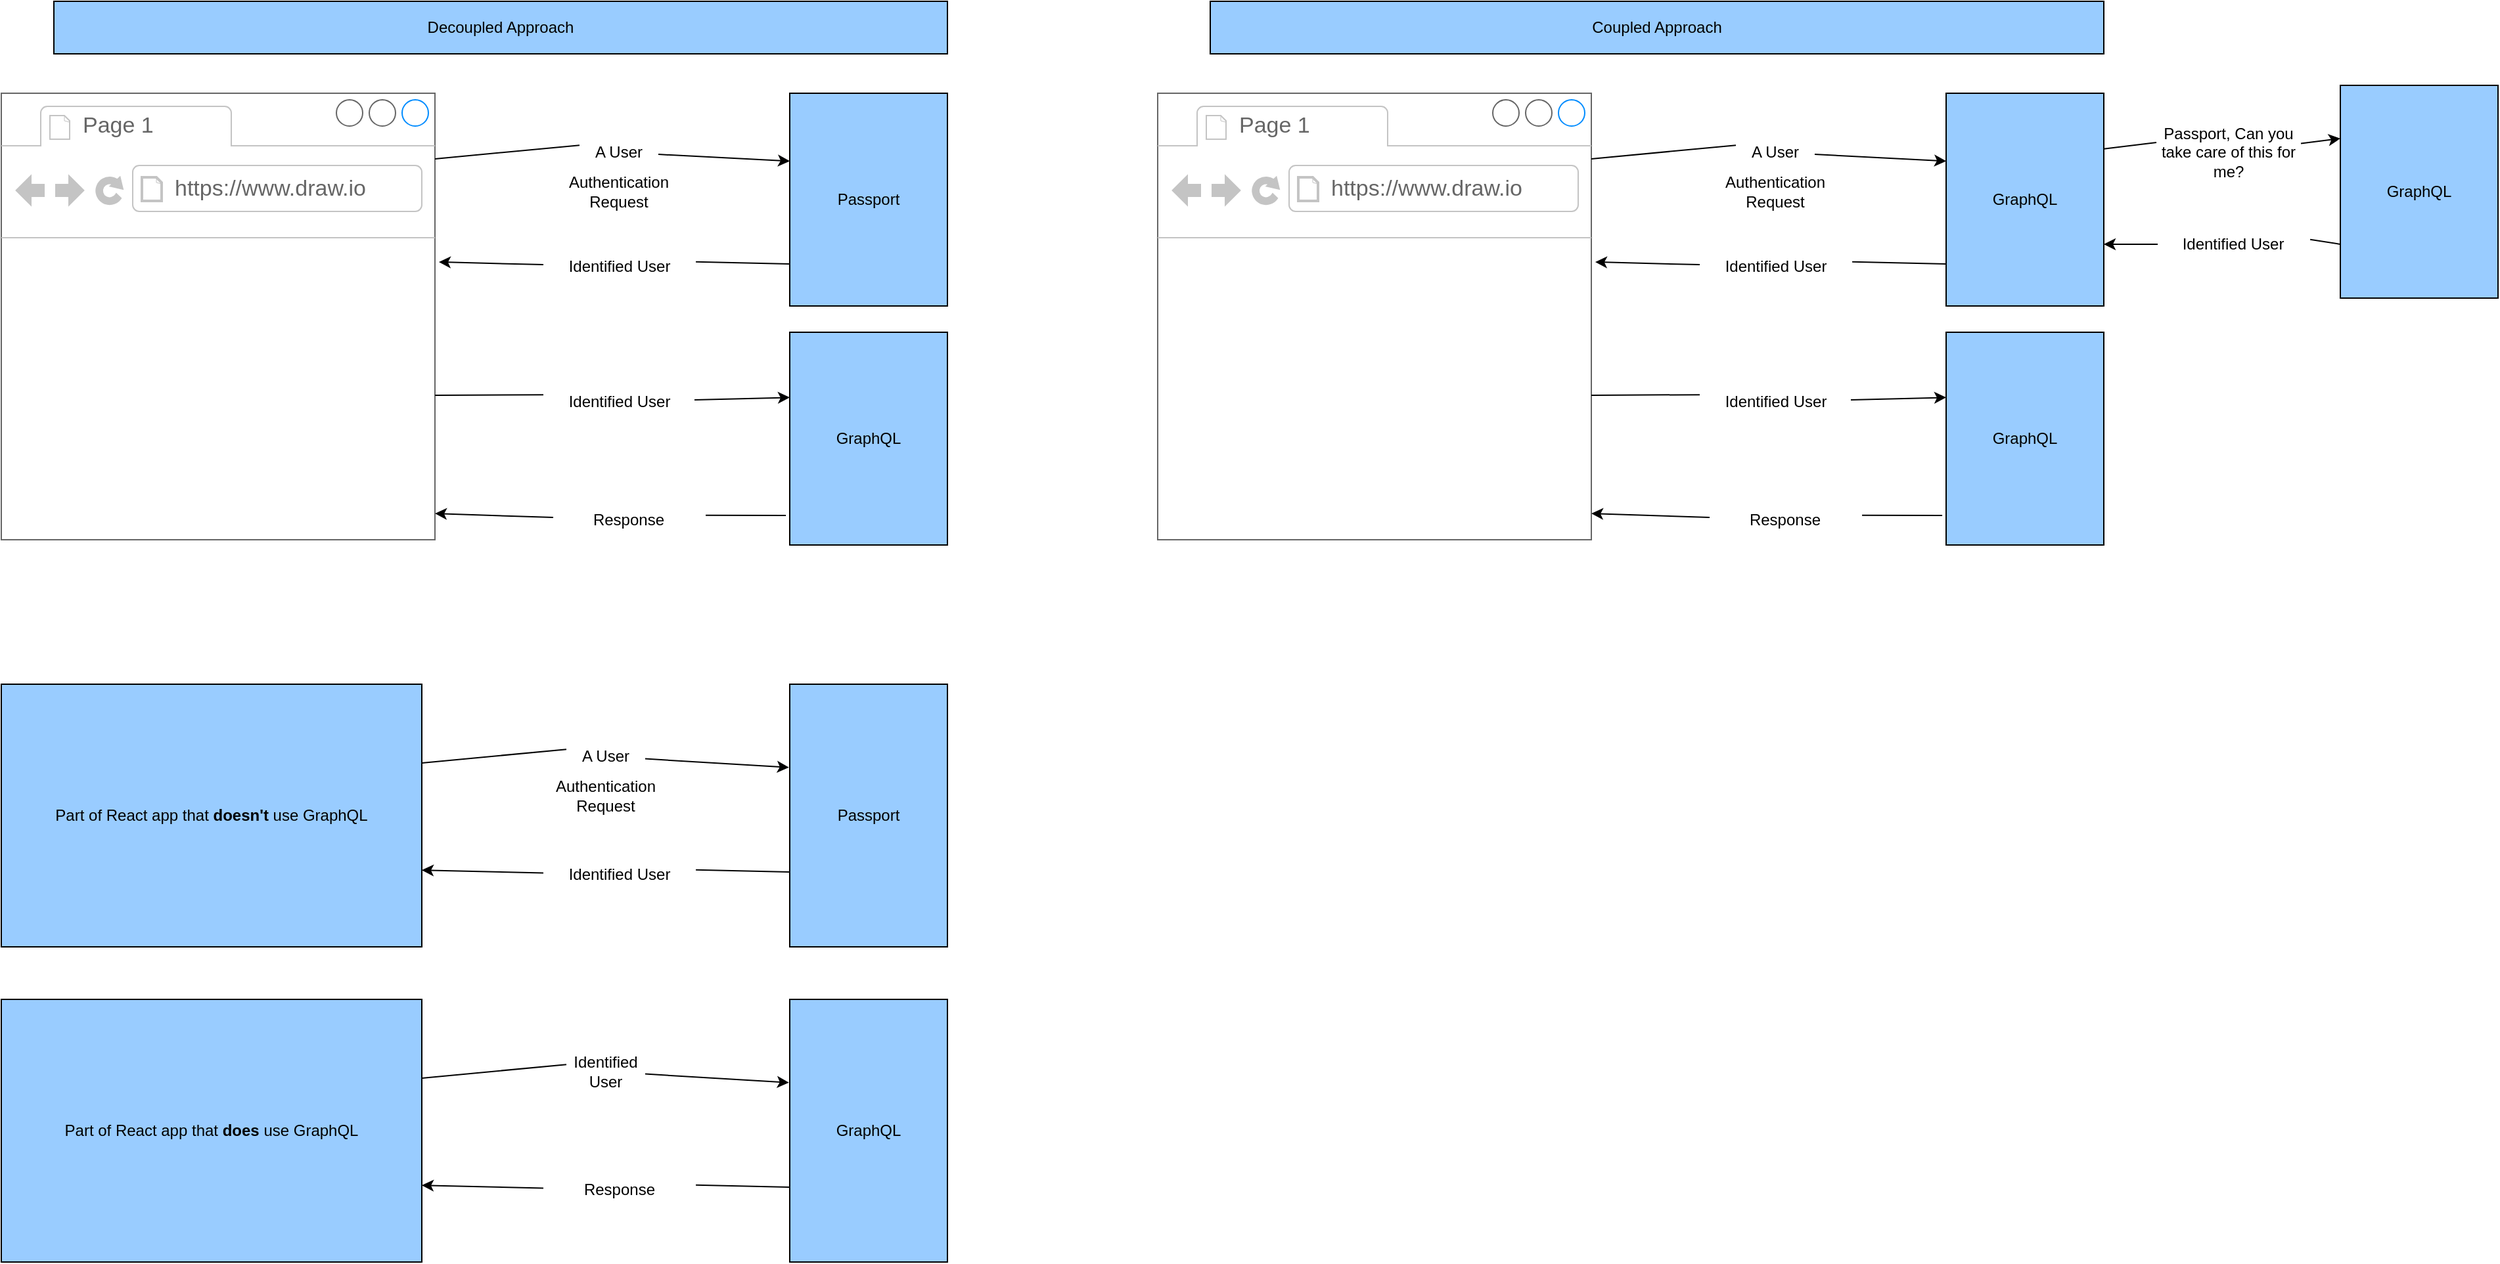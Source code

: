 <mxfile>
    <diagram id="wLh5yHidyTnx1DjZIrnv" name="Page-1">
        <mxGraphModel dx="1344" dy="933" grid="1" gridSize="10" guides="1" tooltips="1" connect="1" arrows="1" fold="1" page="1" pageScale="1" pageWidth="850" pageHeight="1100" math="0" shadow="0">
            <root>
                <mxCell id="0"/>
                <mxCell id="1" parent="0"/>
                <mxCell id="2" value="&lt;font color=&quot;#000000&quot;&gt;Decoupled Approach&lt;/font&gt;" style="rounded=0;whiteSpace=wrap;html=1;fontFamily=Helvetica;fontSize=12;fontColor=#FFFFFF;fillColor=#99CCFF;" vertex="1" parent="1">
                    <mxGeometry x="80" y="80" width="680" height="40" as="geometry"/>
                </mxCell>
                <mxCell id="3" value="" style="strokeWidth=1;shadow=0;dashed=0;align=center;html=1;shape=mxgraph.mockup.containers.browserWindow;rSize=0;strokeColor=#666666;strokeColor2=#008cff;strokeColor3=#c4c4c4;mainText=,;recursiveResize=0;" vertex="1" parent="1">
                    <mxGeometry x="40" y="150" width="330" height="340" as="geometry"/>
                </mxCell>
                <mxCell id="4" value="Page 1" style="strokeWidth=1;shadow=0;dashed=0;align=center;html=1;shape=mxgraph.mockup.containers.anchor;fontSize=17;fontColor=#666666;align=left;" vertex="1" parent="3">
                    <mxGeometry x="60" y="12" width="110" height="26" as="geometry"/>
                </mxCell>
                <mxCell id="5" value="https://www.draw.io" style="strokeWidth=1;shadow=0;dashed=0;align=center;html=1;shape=mxgraph.mockup.containers.anchor;rSize=0;fontSize=17;fontColor=#666666;align=left;" vertex="1" parent="3">
                    <mxGeometry x="130" y="60" width="250" height="26" as="geometry"/>
                </mxCell>
                <mxCell id="6" value="&lt;font color=&quot;#000000&quot;&gt;Passport&lt;/font&gt;" style="rounded=0;whiteSpace=wrap;html=1;fontFamily=Helvetica;fontSize=12;fontColor=#FFFFFF;fillColor=#99CCFF;" vertex="1" parent="1">
                    <mxGeometry x="640" y="150" width="120" height="162" as="geometry"/>
                </mxCell>
                <mxCell id="7" value="&lt;font color=&quot;#000000&quot;&gt;GraphQL&lt;/font&gt;" style="rounded=0;whiteSpace=wrap;html=1;fontFamily=Helvetica;fontSize=12;fontColor=#FFFFFF;fillColor=#99CCFF;" vertex="1" parent="1">
                    <mxGeometry x="640" y="332" width="120" height="162" as="geometry"/>
                </mxCell>
                <mxCell id="8" value="" style="endArrow=classic;html=1;entryX=0;entryY=0.319;entryDx=0;entryDy=0;entryPerimeter=0;startArrow=none;" edge="1" parent="1" source="13" target="6">
                    <mxGeometry width="50" height="50" relative="1" as="geometry">
                        <mxPoint x="370" y="200" as="sourcePoint"/>
                        <mxPoint x="420" y="150" as="targetPoint"/>
                    </mxGeometry>
                </mxCell>
                <mxCell id="9" value="" style="endArrow=classic;html=1;entryX=1.009;entryY=0.378;entryDx=0;entryDy=0;entryPerimeter=0;startArrow=none;" edge="1" parent="1" source="16" target="3">
                    <mxGeometry width="50" height="50" relative="1" as="geometry">
                        <mxPoint x="640" y="280" as="sourcePoint"/>
                        <mxPoint x="910" y="281.678" as="targetPoint"/>
                    </mxGeometry>
                </mxCell>
                <mxCell id="10" value="" style="endArrow=classic;html=1;entryX=0;entryY=0.319;entryDx=0;entryDy=0;entryPerimeter=0;startArrow=none;" edge="1" parent="1" source="17">
                    <mxGeometry width="50" height="50" relative="1" as="geometry">
                        <mxPoint x="370" y="380" as="sourcePoint"/>
                        <mxPoint x="640" y="381.678" as="targetPoint"/>
                    </mxGeometry>
                </mxCell>
                <mxCell id="11" value="" style="endArrow=classic;html=1;entryX=1.009;entryY=0.378;entryDx=0;entryDy=0;entryPerimeter=0;startArrow=none;" edge="1" parent="1" source="19">
                    <mxGeometry width="50" height="50" relative="1" as="geometry">
                        <mxPoint x="637.03" y="471.48" as="sourcePoint"/>
                        <mxPoint x="370" y="470" as="targetPoint"/>
                    </mxGeometry>
                </mxCell>
                <mxCell id="12" value="" style="endArrow=none;html=1;entryX=0;entryY=0.319;entryDx=0;entryDy=0;entryPerimeter=0;" edge="1" parent="1" target="13">
                    <mxGeometry width="50" height="50" relative="1" as="geometry">
                        <mxPoint x="370" y="200" as="sourcePoint"/>
                        <mxPoint x="640" y="201.678" as="targetPoint"/>
                    </mxGeometry>
                </mxCell>
                <mxCell id="13" value="A User" style="text;html=1;strokeColor=none;fillColor=none;align=center;verticalAlign=middle;whiteSpace=wrap;rounded=0;" vertex="1" parent="1">
                    <mxGeometry x="480" y="180" width="60" height="30" as="geometry"/>
                </mxCell>
                <mxCell id="14" value="Authentication&lt;br&gt;Request" style="text;html=1;strokeColor=none;fillColor=none;align=center;verticalAlign=middle;whiteSpace=wrap;rounded=0;" vertex="1" parent="1">
                    <mxGeometry x="445" y="210" width="130" height="30" as="geometry"/>
                </mxCell>
                <mxCell id="15" value="" style="endArrow=none;html=1;entryX=1.009;entryY=0.378;entryDx=0;entryDy=0;entryPerimeter=0;" edge="1" parent="1" target="16">
                    <mxGeometry width="50" height="50" relative="1" as="geometry">
                        <mxPoint x="640" y="280" as="sourcePoint"/>
                        <mxPoint x="372.97" y="278.52" as="targetPoint"/>
                    </mxGeometry>
                </mxCell>
                <mxCell id="16" value="Identified User" style="text;html=1;strokeColor=none;fillColor=none;align=center;verticalAlign=middle;whiteSpace=wrap;rounded=0;" vertex="1" parent="1">
                    <mxGeometry x="452.5" y="267" width="115" height="30" as="geometry"/>
                </mxCell>
                <mxCell id="18" value="" style="endArrow=none;html=1;entryX=0;entryY=0.319;entryDx=0;entryDy=0;entryPerimeter=0;" edge="1" parent="1" target="17">
                    <mxGeometry width="50" height="50" relative="1" as="geometry">
                        <mxPoint x="370" y="380" as="sourcePoint"/>
                        <mxPoint x="640" y="381.678" as="targetPoint"/>
                    </mxGeometry>
                </mxCell>
                <mxCell id="17" value="Identified User" style="text;html=1;strokeColor=none;fillColor=none;align=center;verticalAlign=middle;whiteSpace=wrap;rounded=0;" vertex="1" parent="1">
                    <mxGeometry x="452.5" y="370" width="115" height="30" as="geometry"/>
                </mxCell>
                <mxCell id="20" value="" style="endArrow=none;html=1;entryX=1.009;entryY=0.378;entryDx=0;entryDy=0;entryPerimeter=0;" edge="1" parent="1" target="19">
                    <mxGeometry width="50" height="50" relative="1" as="geometry">
                        <mxPoint x="637.03" y="471.48" as="sourcePoint"/>
                        <mxPoint x="370" y="470" as="targetPoint"/>
                    </mxGeometry>
                </mxCell>
                <mxCell id="19" value="Response" style="text;html=1;strokeColor=none;fillColor=none;align=center;verticalAlign=middle;whiteSpace=wrap;rounded=0;" vertex="1" parent="1">
                    <mxGeometry x="460" y="460" width="115" height="30" as="geometry"/>
                </mxCell>
                <mxCell id="21" value="&lt;font color=&quot;#000000&quot;&gt;Coupled Approach&lt;/font&gt;" style="rounded=0;whiteSpace=wrap;html=1;fontFamily=Helvetica;fontSize=12;fontColor=#FFFFFF;fillColor=#99CCFF;" vertex="1" parent="1">
                    <mxGeometry x="960" y="80" width="680" height="40" as="geometry"/>
                </mxCell>
                <mxCell id="22" value="" style="strokeWidth=1;shadow=0;dashed=0;align=center;html=1;shape=mxgraph.mockup.containers.browserWindow;rSize=0;strokeColor=#666666;strokeColor2=#008cff;strokeColor3=#c4c4c4;mainText=,;recursiveResize=0;" vertex="1" parent="1">
                    <mxGeometry x="920" y="150" width="330" height="340" as="geometry"/>
                </mxCell>
                <mxCell id="23" value="Page 1" style="strokeWidth=1;shadow=0;dashed=0;align=center;html=1;shape=mxgraph.mockup.containers.anchor;fontSize=17;fontColor=#666666;align=left;" vertex="1" parent="22">
                    <mxGeometry x="60" y="12" width="110" height="26" as="geometry"/>
                </mxCell>
                <mxCell id="24" value="https://www.draw.io" style="strokeWidth=1;shadow=0;dashed=0;align=center;html=1;shape=mxgraph.mockup.containers.anchor;rSize=0;fontSize=17;fontColor=#666666;align=left;" vertex="1" parent="22">
                    <mxGeometry x="130" y="60" width="250" height="26" as="geometry"/>
                </mxCell>
                <mxCell id="25" value="&lt;font color=&quot;#000000&quot;&gt;GraphQL&lt;/font&gt;" style="rounded=0;whiteSpace=wrap;html=1;fontFamily=Helvetica;fontSize=12;fontColor=#FFFFFF;fillColor=#99CCFF;" vertex="1" parent="1">
                    <mxGeometry x="1520" y="150" width="120" height="162" as="geometry"/>
                </mxCell>
                <mxCell id="26" value="&lt;font color=&quot;#000000&quot;&gt;GraphQL&lt;/font&gt;" style="rounded=0;whiteSpace=wrap;html=1;fontFamily=Helvetica;fontSize=12;fontColor=#FFFFFF;fillColor=#99CCFF;" vertex="1" parent="1">
                    <mxGeometry x="1520" y="332" width="120" height="162" as="geometry"/>
                </mxCell>
                <mxCell id="27" value="" style="endArrow=classic;html=1;entryX=0;entryY=0.319;entryDx=0;entryDy=0;entryPerimeter=0;startArrow=none;" edge="1" parent="1" source="32" target="25">
                    <mxGeometry width="50" height="50" relative="1" as="geometry">
                        <mxPoint x="1250" y="200" as="sourcePoint"/>
                        <mxPoint x="1300" y="150" as="targetPoint"/>
                    </mxGeometry>
                </mxCell>
                <mxCell id="28" value="" style="endArrow=classic;html=1;entryX=1.009;entryY=0.378;entryDx=0;entryDy=0;entryPerimeter=0;startArrow=none;" edge="1" parent="1" source="35" target="22">
                    <mxGeometry width="50" height="50" relative="1" as="geometry">
                        <mxPoint x="1520" y="280" as="sourcePoint"/>
                        <mxPoint x="1790" y="281.678" as="targetPoint"/>
                    </mxGeometry>
                </mxCell>
                <mxCell id="29" value="" style="endArrow=classic;html=1;entryX=0;entryY=0.319;entryDx=0;entryDy=0;entryPerimeter=0;startArrow=none;" edge="1" parent="1" source="37">
                    <mxGeometry width="50" height="50" relative="1" as="geometry">
                        <mxPoint x="1250" y="380" as="sourcePoint"/>
                        <mxPoint x="1520" y="381.678" as="targetPoint"/>
                    </mxGeometry>
                </mxCell>
                <mxCell id="30" value="" style="endArrow=classic;html=1;entryX=1.009;entryY=0.378;entryDx=0;entryDy=0;entryPerimeter=0;startArrow=none;" edge="1" parent="1" source="39">
                    <mxGeometry width="50" height="50" relative="1" as="geometry">
                        <mxPoint x="1517.03" y="471.48" as="sourcePoint"/>
                        <mxPoint x="1250" y="470" as="targetPoint"/>
                    </mxGeometry>
                </mxCell>
                <mxCell id="31" value="" style="endArrow=none;html=1;entryX=0;entryY=0.319;entryDx=0;entryDy=0;entryPerimeter=0;" edge="1" parent="1" target="32">
                    <mxGeometry width="50" height="50" relative="1" as="geometry">
                        <mxPoint x="1250" y="200" as="sourcePoint"/>
                        <mxPoint x="1520" y="201.678" as="targetPoint"/>
                    </mxGeometry>
                </mxCell>
                <mxCell id="32" value="A User" style="text;html=1;strokeColor=none;fillColor=none;align=center;verticalAlign=middle;whiteSpace=wrap;rounded=0;" vertex="1" parent="1">
                    <mxGeometry x="1360" y="180" width="60" height="30" as="geometry"/>
                </mxCell>
                <mxCell id="33" value="Authentication&lt;br&gt;Request" style="text;html=1;strokeColor=none;fillColor=none;align=center;verticalAlign=middle;whiteSpace=wrap;rounded=0;" vertex="1" parent="1">
                    <mxGeometry x="1325" y="210" width="130" height="30" as="geometry"/>
                </mxCell>
                <mxCell id="34" value="" style="endArrow=none;html=1;entryX=1.009;entryY=0.378;entryDx=0;entryDy=0;entryPerimeter=0;" edge="1" parent="1" target="35">
                    <mxGeometry width="50" height="50" relative="1" as="geometry">
                        <mxPoint x="1520" y="280" as="sourcePoint"/>
                        <mxPoint x="1252.97" y="278.52" as="targetPoint"/>
                    </mxGeometry>
                </mxCell>
                <mxCell id="35" value="Identified User" style="text;html=1;strokeColor=none;fillColor=none;align=center;verticalAlign=middle;whiteSpace=wrap;rounded=0;" vertex="1" parent="1">
                    <mxGeometry x="1332.5" y="267" width="115" height="30" as="geometry"/>
                </mxCell>
                <mxCell id="36" value="" style="endArrow=none;html=1;entryX=0;entryY=0.319;entryDx=0;entryDy=0;entryPerimeter=0;" edge="1" parent="1" target="37">
                    <mxGeometry width="50" height="50" relative="1" as="geometry">
                        <mxPoint x="1250" y="380" as="sourcePoint"/>
                        <mxPoint x="1520" y="381.678" as="targetPoint"/>
                    </mxGeometry>
                </mxCell>
                <mxCell id="37" value="Identified User" style="text;html=1;strokeColor=none;fillColor=none;align=center;verticalAlign=middle;whiteSpace=wrap;rounded=0;" vertex="1" parent="1">
                    <mxGeometry x="1332.5" y="370" width="115" height="30" as="geometry"/>
                </mxCell>
                <mxCell id="38" value="" style="endArrow=none;html=1;entryX=1.009;entryY=0.378;entryDx=0;entryDy=0;entryPerimeter=0;" edge="1" parent="1" target="39">
                    <mxGeometry width="50" height="50" relative="1" as="geometry">
                        <mxPoint x="1517.03" y="471.48" as="sourcePoint"/>
                        <mxPoint x="1250" y="470" as="targetPoint"/>
                    </mxGeometry>
                </mxCell>
                <mxCell id="39" value="Response" style="text;html=1;strokeColor=none;fillColor=none;align=center;verticalAlign=middle;whiteSpace=wrap;rounded=0;" vertex="1" parent="1">
                    <mxGeometry x="1340" y="460" width="115" height="30" as="geometry"/>
                </mxCell>
                <mxCell id="40" value="&lt;font color=&quot;#000000&quot;&gt;GraphQL&lt;/font&gt;" style="rounded=0;whiteSpace=wrap;html=1;fontFamily=Helvetica;fontSize=12;fontColor=#FFFFFF;fillColor=#99CCFF;" vertex="1" parent="1">
                    <mxGeometry x="1820" y="144" width="120" height="162" as="geometry"/>
                </mxCell>
                <mxCell id="41" value="" style="endArrow=classic;html=1;entryX=0;entryY=0.25;entryDx=0;entryDy=0;startArrow=none;" edge="1" parent="1" source="43" target="40">
                    <mxGeometry width="50" height="50" relative="1" as="geometry">
                        <mxPoint x="1640" y="192.431" as="sourcePoint"/>
                        <mxPoint x="1740" y="197.568" as="targetPoint"/>
                    </mxGeometry>
                </mxCell>
                <mxCell id="42" value="" style="endArrow=none;html=1;entryX=0;entryY=0.25;entryDx=0;entryDy=0;startArrow=none;" edge="1" parent="1" target="43">
                    <mxGeometry width="50" height="50" relative="1" as="geometry">
                        <mxPoint x="1640" y="192.431" as="sourcePoint"/>
                        <mxPoint x="1790" y="190.5" as="targetPoint"/>
                    </mxGeometry>
                </mxCell>
                <mxCell id="43" value="Passport, Can you take care of this for me?" style="text;html=1;strokeColor=none;fillColor=none;align=center;verticalAlign=middle;whiteSpace=wrap;rounded=0;" vertex="1" parent="1">
                    <mxGeometry x="1680" y="180" width="110" height="30" as="geometry"/>
                </mxCell>
                <mxCell id="44" value="" style="endArrow=classic;html=1;startArrow=none;" edge="1" parent="1" source="46">
                    <mxGeometry width="50" height="50" relative="1" as="geometry">
                        <mxPoint x="1868.52" y="263" as="sourcePoint"/>
                        <mxPoint x="1640" y="265" as="targetPoint"/>
                    </mxGeometry>
                </mxCell>
                <mxCell id="45" value="" style="endArrow=none;html=1;entryX=1.009;entryY=0.378;entryDx=0;entryDy=0;entryPerimeter=0;" edge="1" parent="1" target="46">
                    <mxGeometry width="50" height="50" relative="1" as="geometry">
                        <mxPoint x="1820" y="265" as="sourcePoint"/>
                        <mxPoint x="1601.49" y="261.52" as="targetPoint"/>
                    </mxGeometry>
                </mxCell>
                <mxCell id="46" value="Identified User" style="text;html=1;strokeColor=none;fillColor=none;align=center;verticalAlign=middle;whiteSpace=wrap;rounded=0;" vertex="1" parent="1">
                    <mxGeometry x="1681.02" y="250" width="115" height="30" as="geometry"/>
                </mxCell>
                <mxCell id="47" value="&lt;font color=&quot;#000000&quot;&gt;Part of React app that &lt;b&gt;doesn't&lt;/b&gt; use GraphQL&lt;/font&gt;" style="rounded=0;whiteSpace=wrap;html=1;fontFamily=Helvetica;fontSize=12;fontColor=#FFFFFF;fillColor=#99CCFF;" vertex="1" parent="1">
                    <mxGeometry x="40" y="600" width="320" height="200" as="geometry"/>
                </mxCell>
                <mxCell id="48" value="&lt;font color=&quot;#000000&quot;&gt;Passport&lt;/font&gt;" style="rounded=0;whiteSpace=wrap;html=1;fontFamily=Helvetica;fontSize=12;fontColor=#FFFFFF;fillColor=#99CCFF;" vertex="1" parent="1">
                    <mxGeometry x="640" y="600" width="120" height="200" as="geometry"/>
                </mxCell>
                <mxCell id="49" value="" style="endArrow=classic;html=1;entryX=-0.005;entryY=0.317;entryDx=0;entryDy=0;entryPerimeter=0;startArrow=none;" edge="1" parent="1" source="51" target="48">
                    <mxGeometry width="50" height="50" relative="1" as="geometry">
                        <mxPoint x="360" y="660" as="sourcePoint"/>
                        <mxPoint x="630" y="661.678" as="targetPoint"/>
                    </mxGeometry>
                </mxCell>
                <mxCell id="50" value="" style="endArrow=none;html=1;entryX=0;entryY=0.319;entryDx=0;entryDy=0;entryPerimeter=0;" edge="1" parent="1" target="51">
                    <mxGeometry width="50" height="50" relative="1" as="geometry">
                        <mxPoint x="360" y="660" as="sourcePoint"/>
                        <mxPoint x="630" y="661.678" as="targetPoint"/>
                    </mxGeometry>
                </mxCell>
                <mxCell id="51" value="A User" style="text;html=1;strokeColor=none;fillColor=none;align=center;verticalAlign=middle;whiteSpace=wrap;rounded=0;" vertex="1" parent="1">
                    <mxGeometry x="470" y="640" width="60" height="30" as="geometry"/>
                </mxCell>
                <mxCell id="52" value="Authentication&lt;br&gt;Request" style="text;html=1;strokeColor=none;fillColor=none;align=center;verticalAlign=middle;whiteSpace=wrap;rounded=0;" vertex="1" parent="1">
                    <mxGeometry x="435" y="670" width="130" height="30" as="geometry"/>
                </mxCell>
                <mxCell id="53" value="" style="endArrow=classic;html=1;entryX=1;entryY=0.708;entryDx=0;entryDy=0;entryPerimeter=0;startArrow=none;" edge="1" parent="1" source="55" target="47">
                    <mxGeometry width="50" height="50" relative="1" as="geometry">
                        <mxPoint x="640" y="743" as="sourcePoint"/>
                        <mxPoint x="372.97" y="741.52" as="targetPoint"/>
                    </mxGeometry>
                </mxCell>
                <mxCell id="54" value="" style="endArrow=none;html=1;entryX=1.009;entryY=0.378;entryDx=0;entryDy=0;entryPerimeter=0;" edge="1" parent="1" target="55">
                    <mxGeometry width="50" height="50" relative="1" as="geometry">
                        <mxPoint x="640" y="743" as="sourcePoint"/>
                        <mxPoint x="372.97" y="741.52" as="targetPoint"/>
                    </mxGeometry>
                </mxCell>
                <mxCell id="55" value="Identified User" style="text;html=1;strokeColor=none;fillColor=none;align=center;verticalAlign=middle;whiteSpace=wrap;rounded=0;" vertex="1" parent="1">
                    <mxGeometry x="452.5" y="730" width="115" height="30" as="geometry"/>
                </mxCell>
                <mxCell id="56" value="&lt;font color=&quot;#000000&quot;&gt;Part of React app that &lt;b&gt;does&lt;/b&gt; use GraphQL&lt;/font&gt;" style="rounded=0;whiteSpace=wrap;html=1;fontFamily=Helvetica;fontSize=12;fontColor=#FFFFFF;fillColor=#99CCFF;" vertex="1" parent="1">
                    <mxGeometry x="40" y="840" width="320" height="200" as="geometry"/>
                </mxCell>
                <mxCell id="57" value="&lt;font color=&quot;#000000&quot;&gt;GraphQL&lt;/font&gt;" style="rounded=0;whiteSpace=wrap;html=1;fontFamily=Helvetica;fontSize=12;fontColor=#FFFFFF;fillColor=#99CCFF;" vertex="1" parent="1">
                    <mxGeometry x="640" y="840" width="120" height="200" as="geometry"/>
                </mxCell>
                <mxCell id="58" value="" style="endArrow=classic;html=1;entryX=-0.005;entryY=0.317;entryDx=0;entryDy=0;entryPerimeter=0;startArrow=none;" edge="1" parent="1" source="60" target="57">
                    <mxGeometry width="50" height="50" relative="1" as="geometry">
                        <mxPoint x="360" y="900" as="sourcePoint"/>
                        <mxPoint x="630" y="901.678" as="targetPoint"/>
                    </mxGeometry>
                </mxCell>
                <mxCell id="59" value="" style="endArrow=none;html=1;entryX=0;entryY=0.319;entryDx=0;entryDy=0;entryPerimeter=0;" edge="1" parent="1" target="60">
                    <mxGeometry width="50" height="50" relative="1" as="geometry">
                        <mxPoint x="360" y="900" as="sourcePoint"/>
                        <mxPoint x="630" y="901.678" as="targetPoint"/>
                    </mxGeometry>
                </mxCell>
                <mxCell id="60" value="Identified User" style="text;html=1;strokeColor=none;fillColor=none;align=center;verticalAlign=middle;whiteSpace=wrap;rounded=0;" vertex="1" parent="1">
                    <mxGeometry x="470" y="880" width="60" height="30" as="geometry"/>
                </mxCell>
                <mxCell id="62" value="" style="endArrow=classic;html=1;entryX=1;entryY=0.708;entryDx=0;entryDy=0;entryPerimeter=0;startArrow=none;" edge="1" parent="1" source="64" target="56">
                    <mxGeometry width="50" height="50" relative="1" as="geometry">
                        <mxPoint x="640" y="983" as="sourcePoint"/>
                        <mxPoint x="372.97" y="981.52" as="targetPoint"/>
                    </mxGeometry>
                </mxCell>
                <mxCell id="63" value="" style="endArrow=none;html=1;entryX=1.009;entryY=0.378;entryDx=0;entryDy=0;entryPerimeter=0;" edge="1" parent="1" target="64">
                    <mxGeometry width="50" height="50" relative="1" as="geometry">
                        <mxPoint x="640" y="983" as="sourcePoint"/>
                        <mxPoint x="372.97" y="981.52" as="targetPoint"/>
                    </mxGeometry>
                </mxCell>
                <mxCell id="64" value="Response" style="text;html=1;strokeColor=none;fillColor=none;align=center;verticalAlign=middle;whiteSpace=wrap;rounded=0;" vertex="1" parent="1">
                    <mxGeometry x="452.5" y="970" width="115" height="30" as="geometry"/>
                </mxCell>
            </root>
        </mxGraphModel>
    </diagram>
</mxfile>